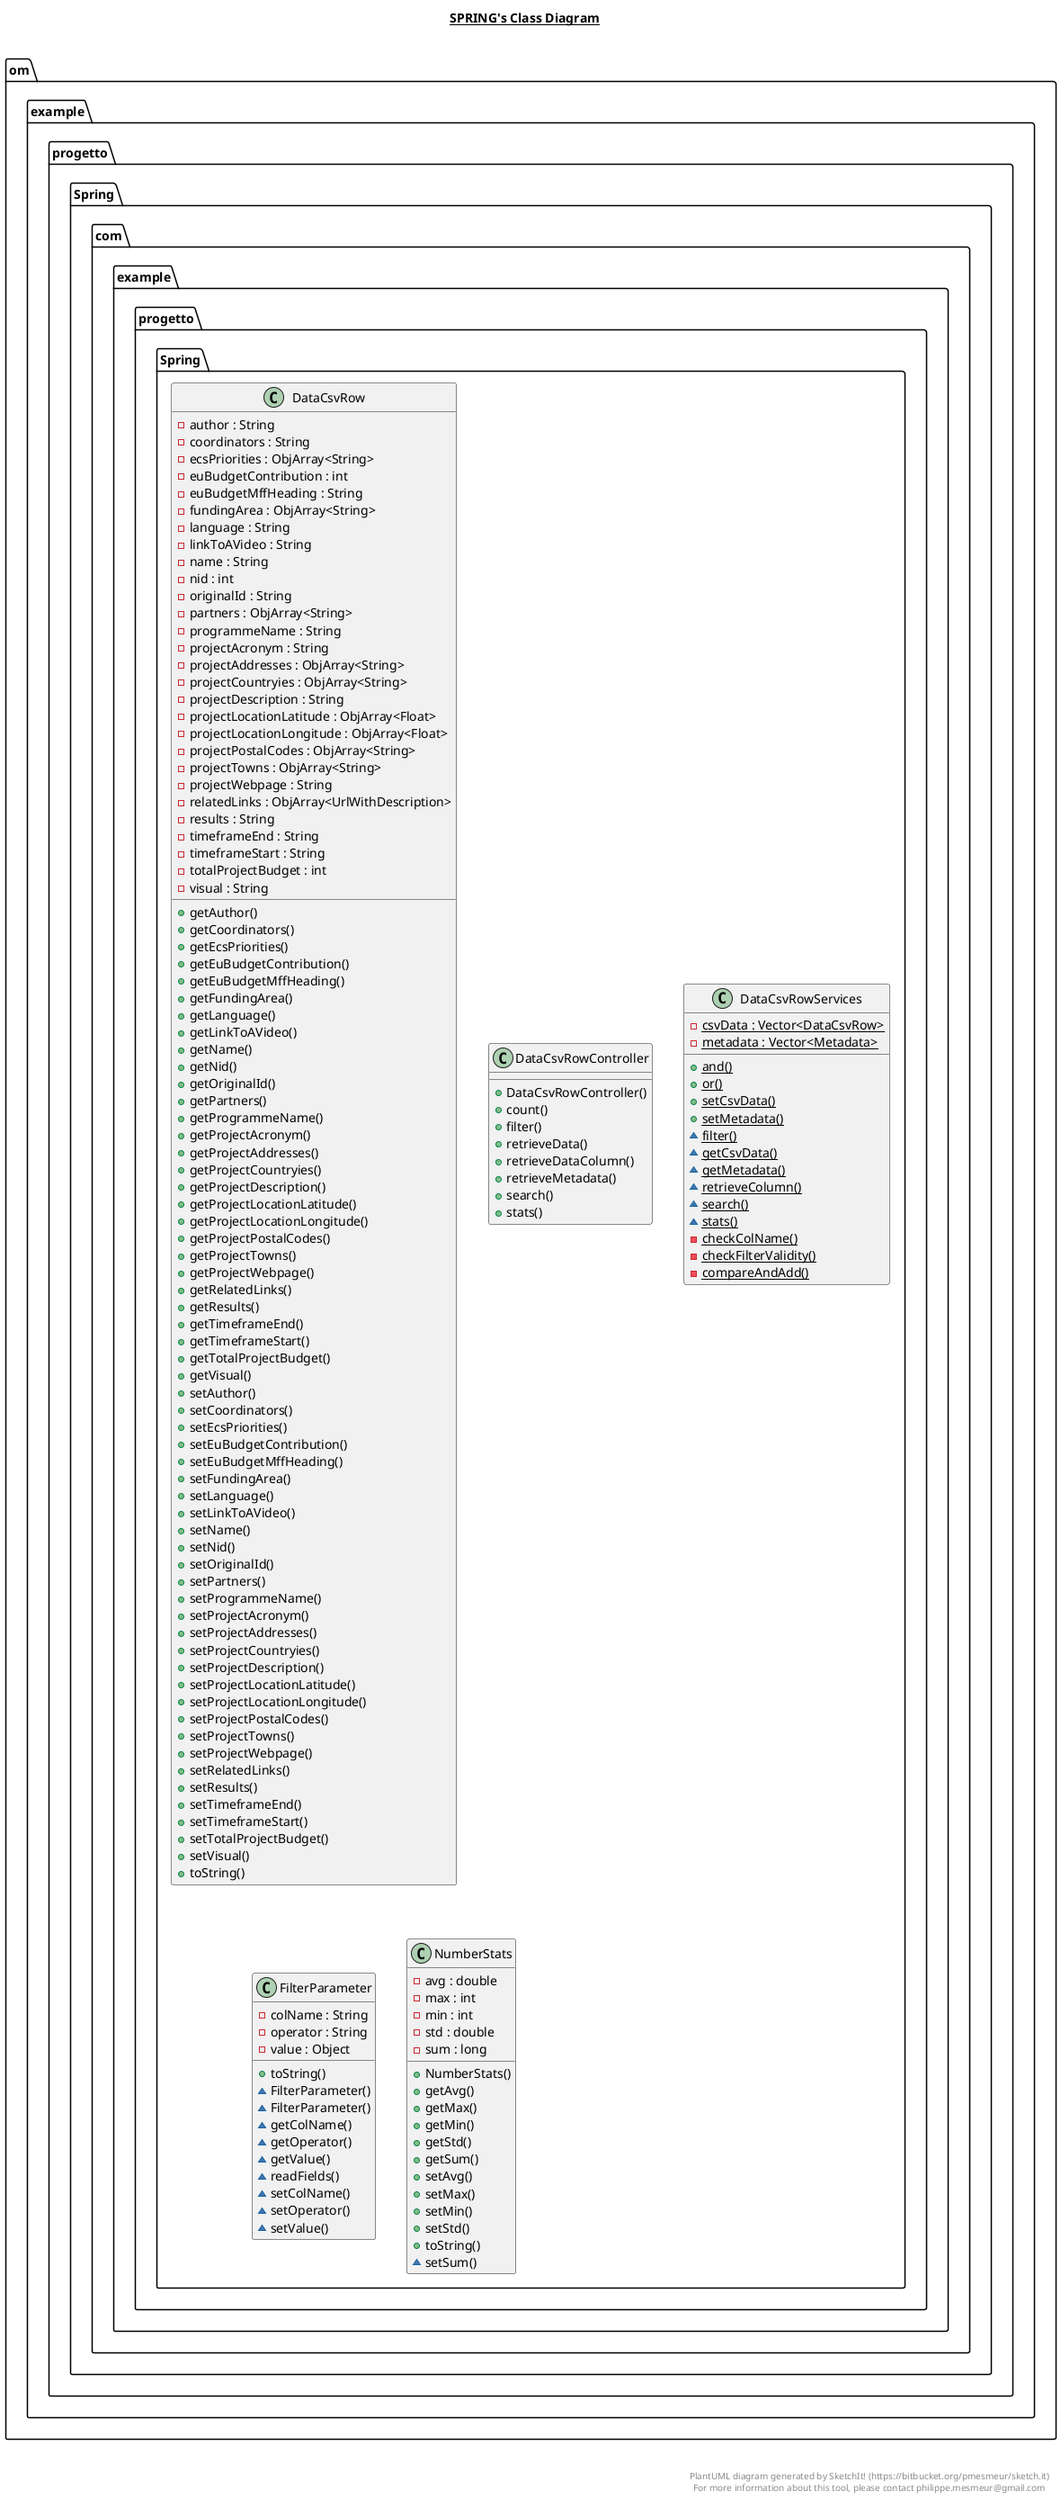 @startuml

title __SPRING's Class Diagram__\n


    namespace om.example.progetto {
      namespace Spring {
        class com.example.progetto.Spring.DataCsvRow {
            - author : String
            - coordinators : String
            - ecsPriorities : ObjArray<String>
            - euBudgetContribution : int
            - euBudgetMffHeading : String
            - fundingArea : ObjArray<String>
            - language : String
            - linkToAVideo : String
            - name : String
            - nid : int
            - originalId : String
            - partners : ObjArray<String>
            - programmeName : String
            - projectAcronym : String
            - projectAddresses : ObjArray<String>
            - projectCountryies : ObjArray<String>
            - projectDescription : String
            - projectLocationLatitude : ObjArray<Float>
            - projectLocationLongitude : ObjArray<Float>
            - projectPostalCodes : ObjArray<String>
            - projectTowns : ObjArray<String>
            - projectWebpage : String
            - relatedLinks : ObjArray<UrlWithDescription>
            - results : String
            - timeframeEnd : String
            - timeframeStart : String
            - totalProjectBudget : int
            - visual : String
            + getAuthor()
            + getCoordinators()
            + getEcsPriorities()
            + getEuBudgetContribution()
            + getEuBudgetMffHeading()
            + getFundingArea()
            + getLanguage()
            + getLinkToAVideo()
            + getName()
            + getNid()
            + getOriginalId()
            + getPartners()
            + getProgrammeName()
            + getProjectAcronym()
            + getProjectAddresses()
            + getProjectCountryies()
            + getProjectDescription()
            + getProjectLocationLatitude()
            + getProjectLocationLongitude()
            + getProjectPostalCodes()
            + getProjectTowns()
            + getProjectWebpage()
            + getRelatedLinks()
            + getResults()
            + getTimeframeEnd()
            + getTimeframeStart()
            + getTotalProjectBudget()
            + getVisual()
            + setAuthor()
            + setCoordinators()
            + setEcsPriorities()
            + setEuBudgetContribution()
            + setEuBudgetMffHeading()
            + setFundingArea()
            + setLanguage()
            + setLinkToAVideo()
            + setName()
            + setNid()
            + setOriginalId()
            + setPartners()
            + setProgrammeName()
            + setProjectAcronym()
            + setProjectAddresses()
            + setProjectCountryies()
            + setProjectDescription()
            + setProjectLocationLatitude()
            + setProjectLocationLongitude()
            + setProjectPostalCodes()
            + setProjectTowns()
            + setProjectWebpage()
            + setRelatedLinks()
            + setResults()
            + setTimeframeEnd()
            + setTimeframeStart()
            + setTotalProjectBudget()
            + setVisual()
            + toString()
        }
      }
    }

    namespace om.example.progetto {
      namespace Spring {
        class com.example.progetto.Spring.DataCsvRowController {
            + DataCsvRowController()
            + count()
            + filter()
            + retrieveData()
            + retrieveDataColumn()
            + retrieveMetadata()
            + search()
            + stats()
        }
      }
    }

    namespace om.example.progetto {
      namespace Spring {
        class com.example.progetto.Spring.DataCsvRowServices {
            {static} - csvData : Vector<DataCsvRow>
            {static} - metadata : Vector<Metadata>
            {static} + and()
            {static} + or()
            {static} + setCsvData()
            {static} + setMetadata()
            {static} ~ filter()
            {static} ~ getCsvData()
            {static} ~ getMetadata()
            {static} ~ retrieveColumn()
            {static} ~ search()
            {static} ~ stats()
            {static} - checkColName()
            {static} - checkFilterValidity()
            {static} - compareAndAdd()
        }
      }
    }

    namespace om.example.progetto {
      namespace Spring {
        class com.example.progetto.Spring.FilterParameter {
            - colName : String
            - operator : String
            - value : Object
            + toString()
            ~ FilterParameter()
            ~ FilterParameter()
            ~ getColName()
            ~ getOperator()
            ~ getValue()
            ~ readFields()
            ~ setColName()
            ~ setOperator()
            ~ setValue()
        }
      }
    }

    namespace om.example.progetto {
      namespace Spring {
        class com.example.progetto.Spring.NumberStats {
            - avg : double
            - max : int
            - min : int
            - std : double
            - sum : long
            + NumberStats()
            + getAvg()
            + getMax()
            + getMin()
            + getStd()
            + getSum()
            + setAvg()
            + setMax()
            + setMin()
            + setStd()
            + toString()
            ~ setSum()
        }
      }
    }

  



right footer


PlantUML diagram generated by SketchIt! (https://bitbucket.org/pmesmeur/sketch.it)
For more information about this tool, please contact philippe.mesmeur@gmail.com
endfooter

@enduml
